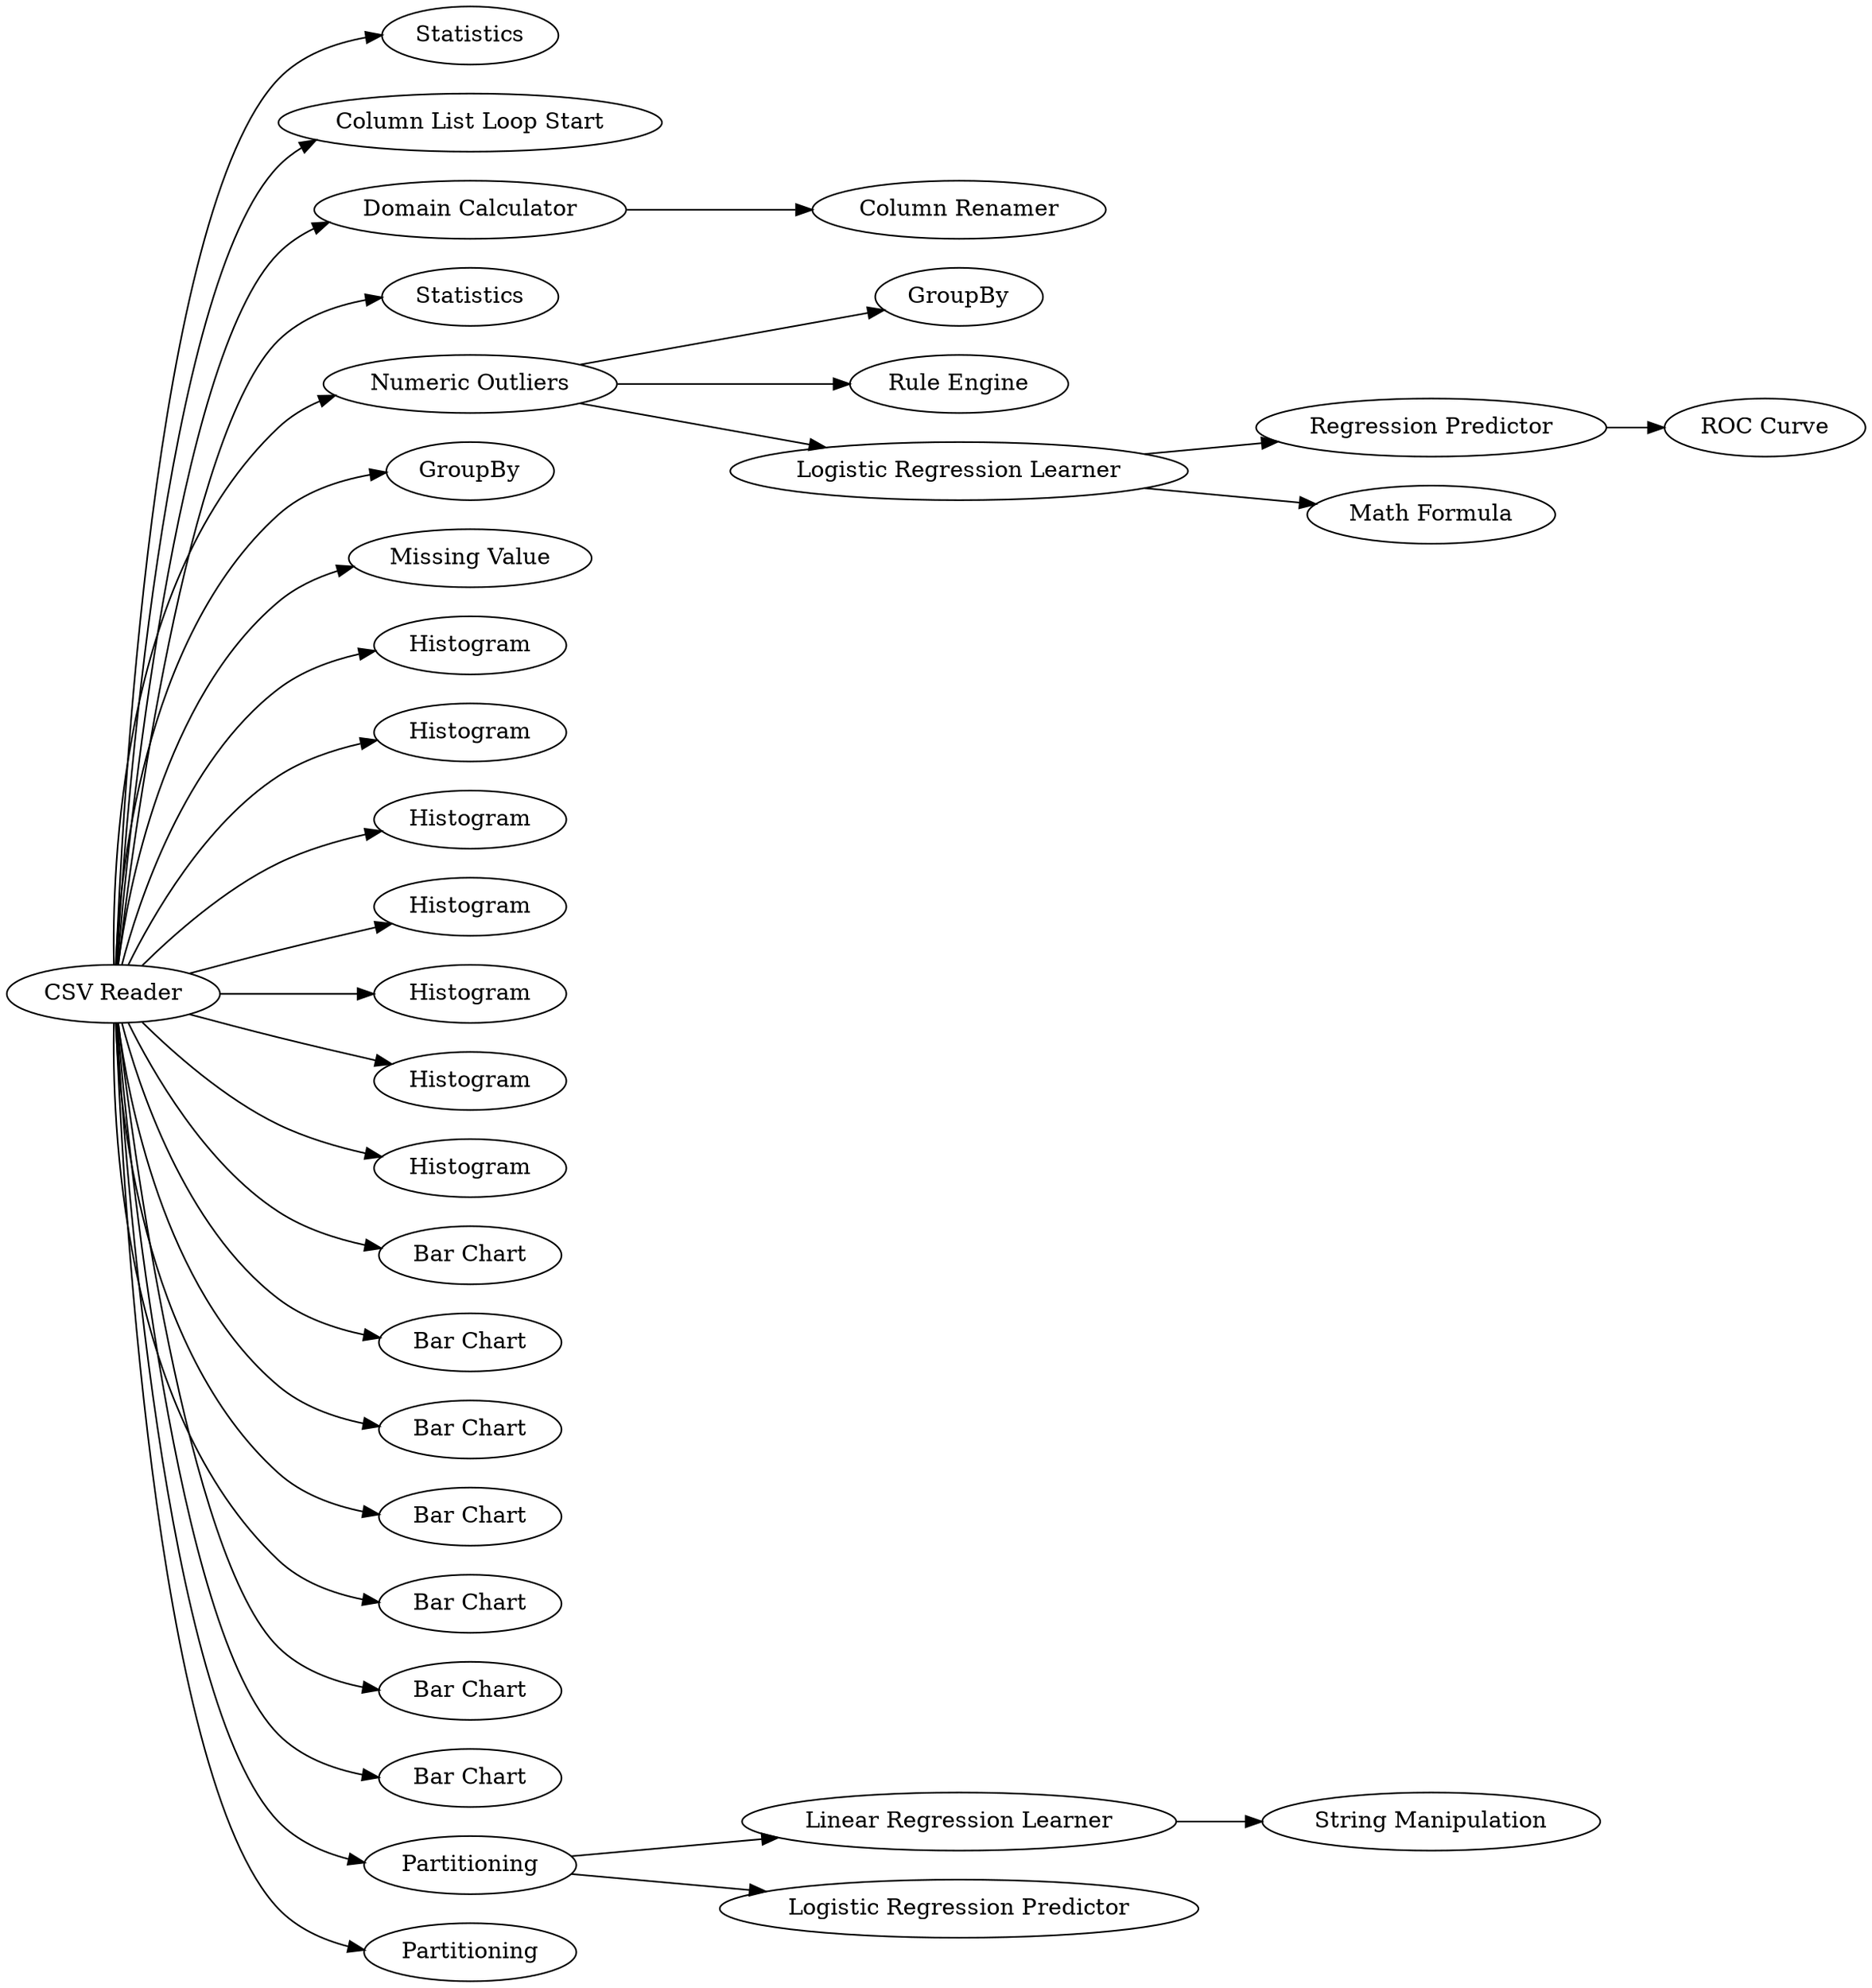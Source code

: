 digraph {
	1 [label="CSV Reader"]
	2 [label=Statistics]
	3 [label="Column List Loop Start"]
	4 [label="Domain Calculator"]
	5 [label="Column Renamer"]
	6 [label=Statistics]
	7 [label="Numeric Outliers"]
	8 [label=GroupBy]
	9 [label="Rule Engine"]
	10 [label=GroupBy]
	11 [label="Missing Value"]
	12 [label=Histogram]
	13 [label=Histogram]
	14 [label=Histogram]
	15 [label=Histogram]
	16 [label=Histogram]
	17 [label=Histogram]
	18 [label=Histogram]
	19 [label="Bar Chart"]
	20 [label="Bar Chart"]
	21 [label="Bar Chart"]
	22 [label="Bar Chart"]
	23 [label="Bar Chart"]
	24 [label="Bar Chart"]
	25 [label="Bar Chart"]
	26 [label=Partitioning]
	27 [label="Linear Regression Learner"]
	28 [label="Logistic Regression Predictor"]
	29 [label="String Manipulation"]
	30 [label=Partitioning]
	31 [label="Logistic Regression Learner"]
	32 [label="Regression Predictor"]
	33 [label="ROC Curve"]
	34 [label="Math Formula"]
	1 -> 3
	1 -> 2
	1 -> 4
	1 -> 7
	1 -> 6
	1 -> 11
	1 -> 10
	1 -> 13
	1 -> 12
	1 -> 15
	1 -> 14
	1 -> 17
	1 -> 16
	1 -> 19
	1 -> 18
	1 -> 21
	1 -> 20
	1 -> 23
	1 -> 22
	1 -> 25
	1 -> 24
	1 -> 26
	1 -> 30
	4 -> 5
	7 -> 9
	7 -> 8
	7 -> 31
	26 -> 27
	26 -> 28
	27 -> 29
	31 -> 34
	31 -> 32
	32 -> 33
	rankdir=LR
}
